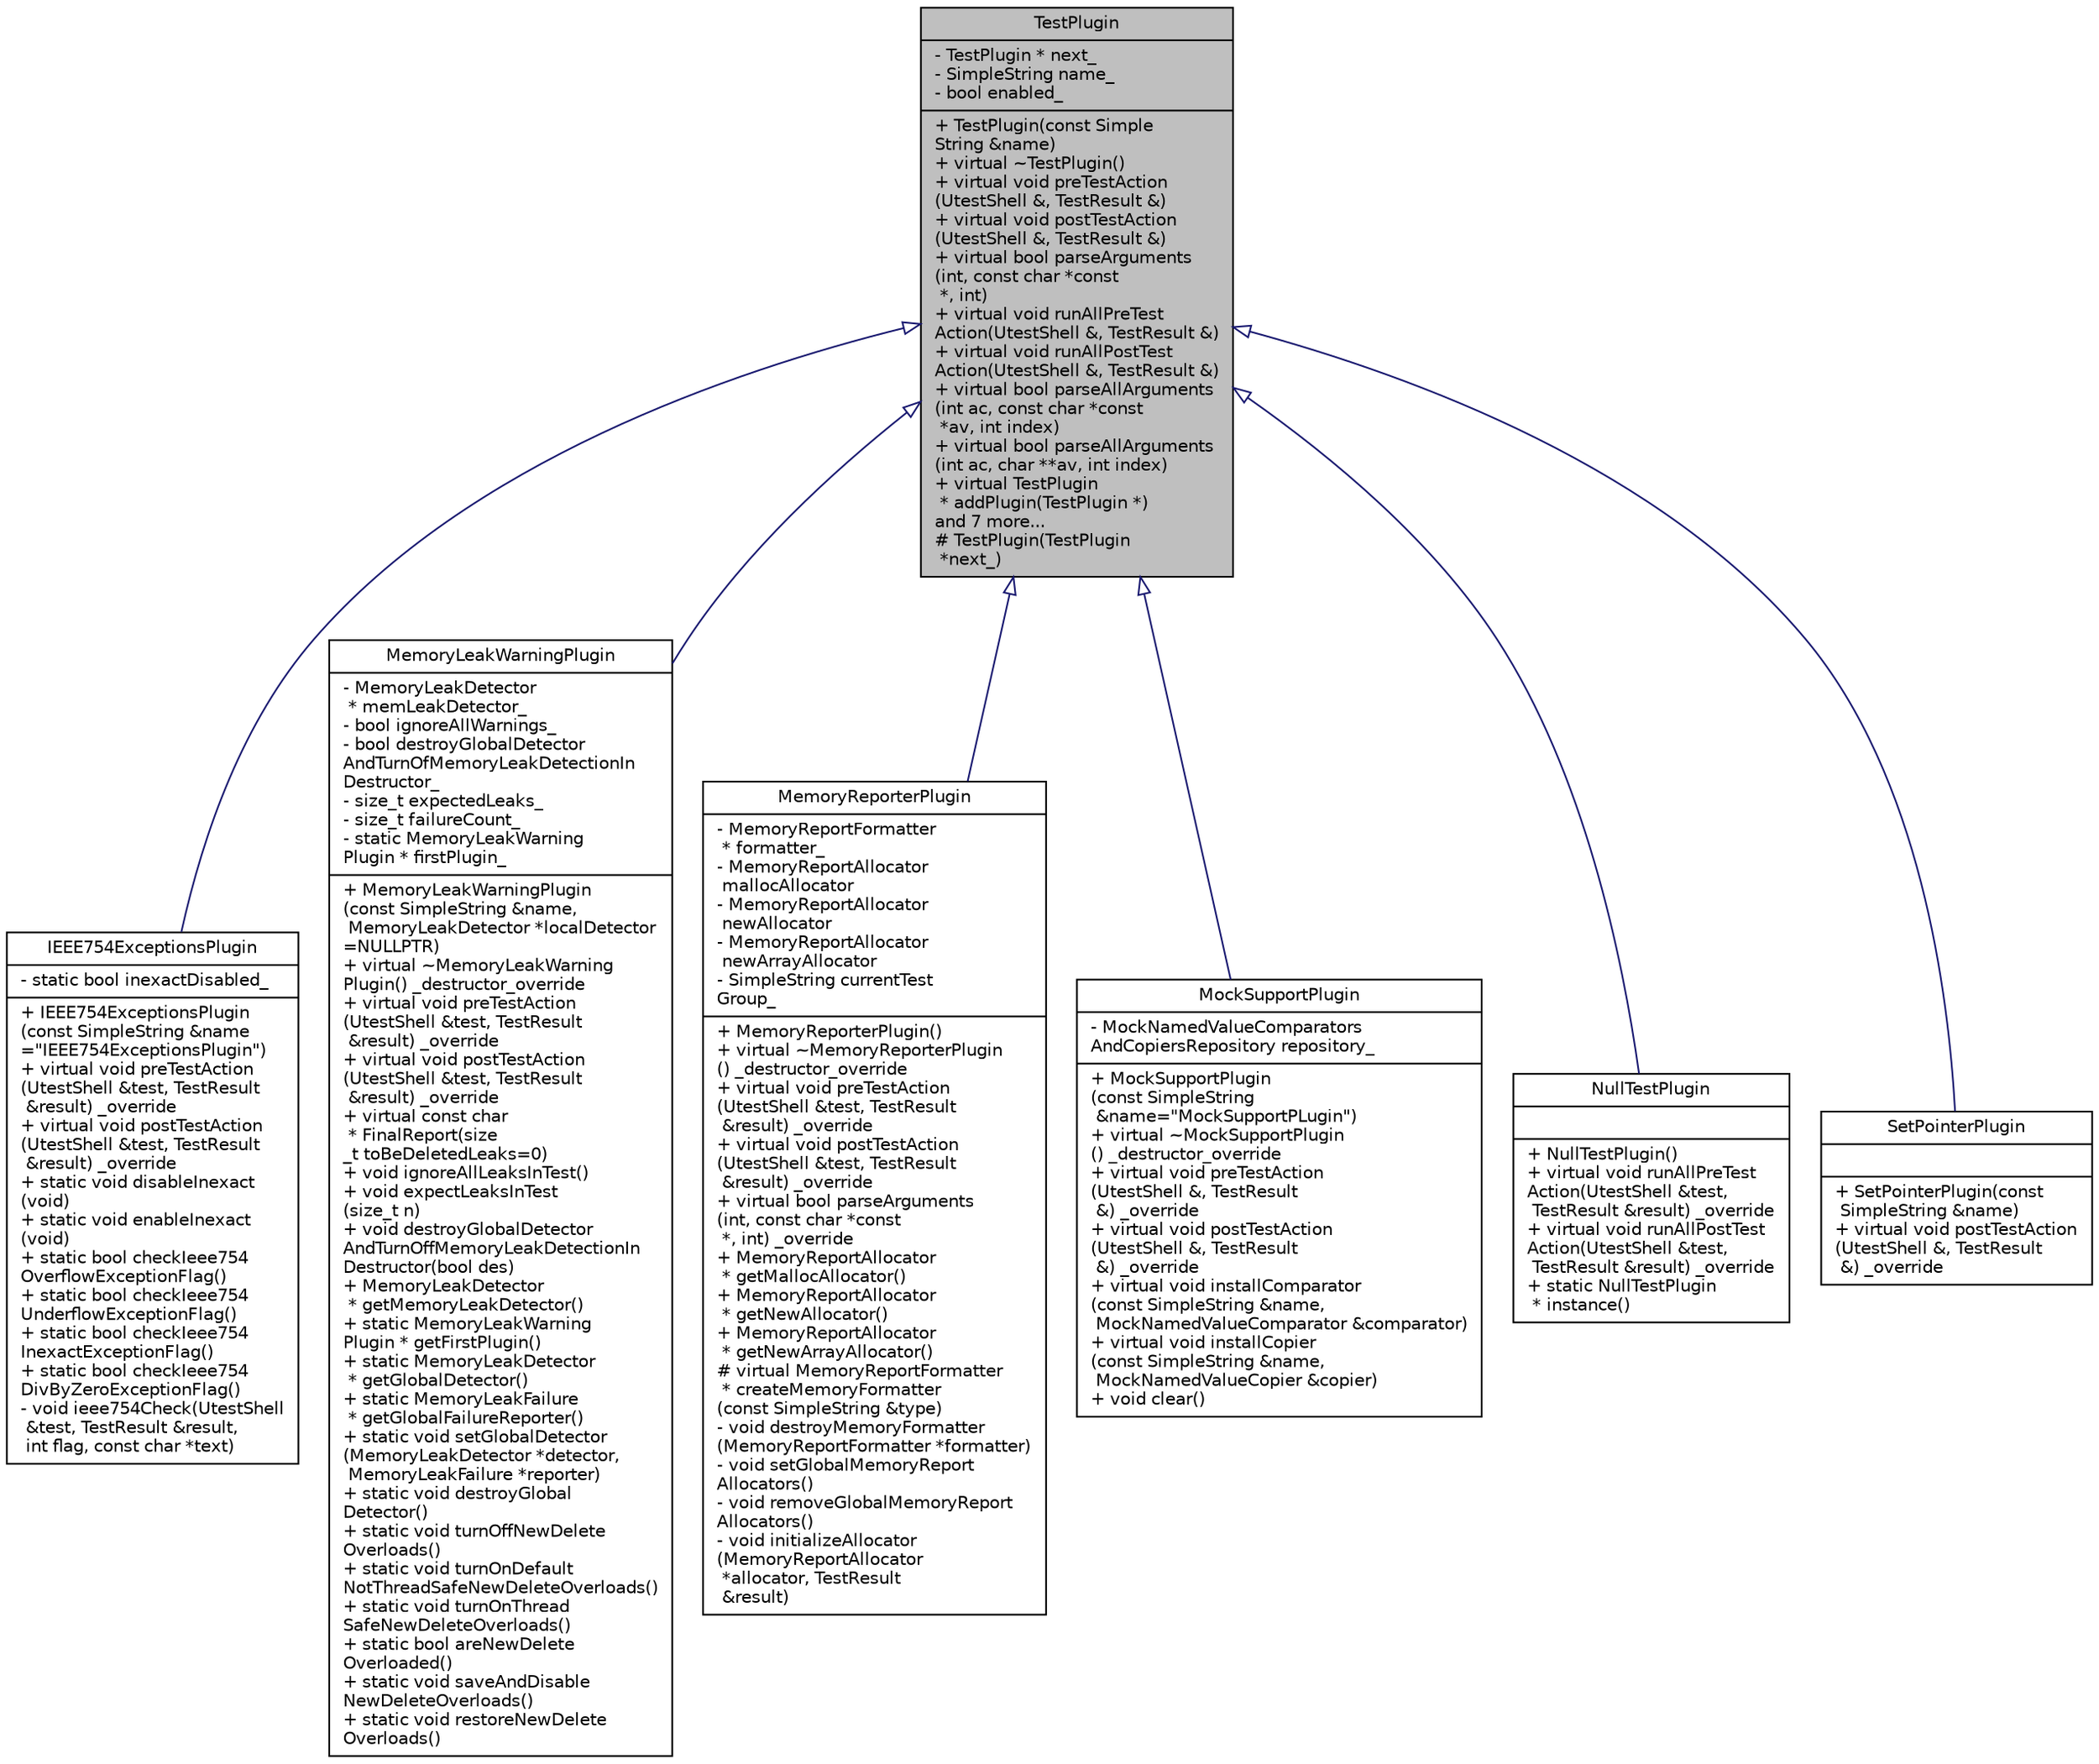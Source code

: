 digraph "TestPlugin"
{
 // LATEX_PDF_SIZE
  edge [fontname="Helvetica",fontsize="10",labelfontname="Helvetica",labelfontsize="10"];
  node [fontname="Helvetica",fontsize="10",shape=record];
  Node1 [label="{TestPlugin\n|- TestPlugin * next_\l- SimpleString name_\l- bool enabled_\l|+  TestPlugin(const Simple\lString &name)\l+ virtual ~TestPlugin()\l+ virtual void preTestAction\l(UtestShell &, TestResult &)\l+ virtual void postTestAction\l(UtestShell &, TestResult &)\l+ virtual bool parseArguments\l(int, const char *const\l *, int)\l+ virtual void runAllPreTest\lAction(UtestShell &, TestResult &)\l+ virtual void runAllPostTest\lAction(UtestShell &, TestResult &)\l+ virtual bool parseAllArguments\l(int ac, const char *const\l *av, int index)\l+ virtual bool parseAllArguments\l(int ac, char **av, int index)\l+ virtual TestPlugin\l * addPlugin(TestPlugin *)\land 7 more...\l#  TestPlugin(TestPlugin\l *next_)\l}",height=0.2,width=0.4,color="black", fillcolor="grey75", style="filled", fontcolor="black",tooltip=" "];
  Node1 -> Node2 [dir="back",color="midnightblue",fontsize="10",style="solid",arrowtail="onormal",fontname="Helvetica"];
  Node2 [label="{IEEE754ExceptionsPlugin\n|- static bool inexactDisabled_\l|+  IEEE754ExceptionsPlugin\l(const SimpleString &name\l=\"IEEE754ExceptionsPlugin\")\l+ virtual void preTestAction\l(UtestShell &test, TestResult\l &result) _override\l+ virtual void postTestAction\l(UtestShell &test, TestResult\l &result) _override\l+ static void disableInexact\l(void)\l+ static void enableInexact\l(void)\l+ static bool checkIeee754\lOverflowExceptionFlag()\l+ static bool checkIeee754\lUnderflowExceptionFlag()\l+ static bool checkIeee754\lInexactExceptionFlag()\l+ static bool checkIeee754\lDivByZeroExceptionFlag()\l- void ieee754Check(UtestShell\l &test, TestResult &result,\l int flag, const char *text)\l}",height=0.2,width=0.4,color="black", fillcolor="white", style="filled",URL="$classIEEE754ExceptionsPlugin.html",tooltip=" "];
  Node1 -> Node3 [dir="back",color="midnightblue",fontsize="10",style="solid",arrowtail="onormal",fontname="Helvetica"];
  Node3 [label="{MemoryLeakWarningPlugin\n|- MemoryLeakDetector\l * memLeakDetector_\l- bool ignoreAllWarnings_\l- bool destroyGlobalDetector\lAndTurnOfMemoryLeakDetectionIn\lDestructor_\l- size_t expectedLeaks_\l- size_t failureCount_\l- static MemoryLeakWarning\lPlugin * firstPlugin_\l|+  MemoryLeakWarningPlugin\l(const SimpleString &name,\l MemoryLeakDetector *localDetector\l=NULLPTR)\l+ virtual ~MemoryLeakWarning\lPlugin() _destructor_override\l+ virtual void preTestAction\l(UtestShell &test, TestResult\l &result) _override\l+ virtual void postTestAction\l(UtestShell &test, TestResult\l &result) _override\l+ virtual const char\l * FinalReport(size\l_t toBeDeletedLeaks=0)\l+ void ignoreAllLeaksInTest()\l+ void expectLeaksInTest\l(size_t n)\l+ void destroyGlobalDetector\lAndTurnOffMemoryLeakDetectionIn\lDestructor(bool des)\l+ MemoryLeakDetector\l * getMemoryLeakDetector()\l+ static MemoryLeakWarning\lPlugin * getFirstPlugin()\l+ static MemoryLeakDetector\l * getGlobalDetector()\l+ static MemoryLeakFailure\l * getGlobalFailureReporter()\l+ static void setGlobalDetector\l(MemoryLeakDetector *detector,\l MemoryLeakFailure *reporter)\l+ static void destroyGlobal\lDetector()\l+ static void turnOffNewDelete\lOverloads()\l+ static void turnOnDefault\lNotThreadSafeNewDeleteOverloads()\l+ static void turnOnThread\lSafeNewDeleteOverloads()\l+ static bool areNewDelete\lOverloaded()\l+ static void saveAndDisable\lNewDeleteOverloads()\l+ static void restoreNewDelete\lOverloads()\l}",height=0.2,width=0.4,color="black", fillcolor="white", style="filled",URL="$classMemoryLeakWarningPlugin.html",tooltip=" "];
  Node1 -> Node4 [dir="back",color="midnightblue",fontsize="10",style="solid",arrowtail="onormal",fontname="Helvetica"];
  Node4 [label="{MemoryReporterPlugin\n|- MemoryReportFormatter\l * formatter_\l- MemoryReportAllocator\l mallocAllocator\l- MemoryReportAllocator\l newAllocator\l- MemoryReportAllocator\l newArrayAllocator\l- SimpleString currentTest\lGroup_\l|+  MemoryReporterPlugin()\l+ virtual ~MemoryReporterPlugin\l() _destructor_override\l+ virtual void preTestAction\l(UtestShell &test, TestResult\l &result) _override\l+ virtual void postTestAction\l(UtestShell &test, TestResult\l &result) _override\l+ virtual bool parseArguments\l(int, const char *const\l *, int) _override\l+ MemoryReportAllocator\l * getMallocAllocator()\l+ MemoryReportAllocator\l * getNewAllocator()\l+ MemoryReportAllocator\l * getNewArrayAllocator()\l# virtual MemoryReportFormatter\l * createMemoryFormatter\l(const SimpleString &type)\l- void destroyMemoryFormatter\l(MemoryReportFormatter *formatter)\l- void setGlobalMemoryReport\lAllocators()\l- void removeGlobalMemoryReport\lAllocators()\l- void initializeAllocator\l(MemoryReportAllocator\l *allocator, TestResult\l &result)\l}",height=0.2,width=0.4,color="black", fillcolor="white", style="filled",URL="$classMemoryReporterPlugin.html",tooltip=" "];
  Node1 -> Node5 [dir="back",color="midnightblue",fontsize="10",style="solid",arrowtail="onormal",fontname="Helvetica"];
  Node5 [label="{MockSupportPlugin\n|- MockNamedValueComparators\lAndCopiersRepository repository_\l|+  MockSupportPlugin\l(const SimpleString\l &name=\"MockSupportPLugin\")\l+ virtual ~MockSupportPlugin\l() _destructor_override\l+ virtual void preTestAction\l(UtestShell &, TestResult\l &) _override\l+ virtual void postTestAction\l(UtestShell &, TestResult\l &) _override\l+ virtual void installComparator\l(const SimpleString &name,\l MockNamedValueComparator &comparator)\l+ virtual void installCopier\l(const SimpleString &name,\l MockNamedValueCopier &copier)\l+ void clear()\l}",height=0.2,width=0.4,color="black", fillcolor="white", style="filled",URL="$classMockSupportPlugin.html",tooltip=" "];
  Node1 -> Node6 [dir="back",color="midnightblue",fontsize="10",style="solid",arrowtail="onormal",fontname="Helvetica"];
  Node6 [label="{NullTestPlugin\n||+  NullTestPlugin()\l+ virtual void runAllPreTest\lAction(UtestShell &test,\l TestResult &result) _override\l+ virtual void runAllPostTest\lAction(UtestShell &test,\l TestResult &result) _override\l+ static NullTestPlugin\l * instance()\l}",height=0.2,width=0.4,color="black", fillcolor="white", style="filled",URL="$classNullTestPlugin.html",tooltip=" "];
  Node1 -> Node7 [dir="back",color="midnightblue",fontsize="10",style="solid",arrowtail="onormal",fontname="Helvetica"];
  Node7 [label="{SetPointerPlugin\n||+  SetPointerPlugin(const\l SimpleString &name)\l+ virtual void postTestAction\l(UtestShell &, TestResult\l &) _override\l}",height=0.2,width=0.4,color="black", fillcolor="white", style="filled",URL="$classSetPointerPlugin.html",tooltip=" "];
}
